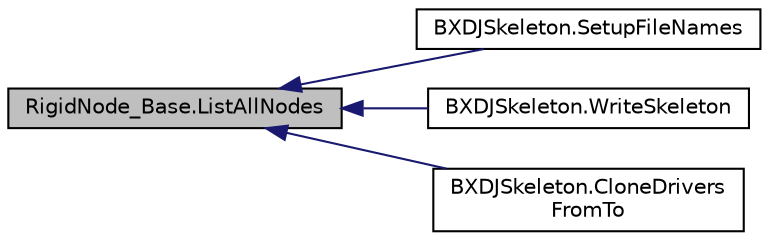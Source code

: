 digraph "RigidNode_Base.ListAllNodes"
{
  edge [fontname="Helvetica",fontsize="10",labelfontname="Helvetica",labelfontsize="10"];
  node [fontname="Helvetica",fontsize="10",shape=record];
  rankdir="LR";
  Node16 [label="RigidNode_Base.ListAllNodes",height=0.2,width=0.4,color="black", fillcolor="grey75", style="filled", fontcolor="black"];
  Node16 -> Node17 [dir="back",color="midnightblue",fontsize="10",style="solid",fontname="Helvetica"];
  Node17 [label="BXDJSkeleton.SetupFileNames",height=0.2,width=0.4,color="black", fillcolor="white", style="filled",URL="$class_b_x_d_j_skeleton.html#abe03be6363ab87421b757bb83bf81d39",tooltip="Ensures that every node is assigned a model file name by assigning all nodes without a file name a ge..."];
  Node16 -> Node18 [dir="back",color="midnightblue",fontsize="10",style="solid",fontname="Helvetica"];
  Node18 [label="BXDJSkeleton.WriteSkeleton",height=0.2,width=0.4,color="black", fillcolor="white", style="filled",URL="$class_b_x_d_j_skeleton.html#a51284ed9f19393c90ac2fb0f854880f4",tooltip="Writes out the skeleton file for the skeleton with the base provided to the path provided. "];
  Node16 -> Node19 [dir="back",color="midnightblue",fontsize="10",style="solid",fontname="Helvetica"];
  Node19 [label="BXDJSkeleton.CloneDrivers\lFromTo",height=0.2,width=0.4,color="black", fillcolor="white", style="filled",URL="$class_b_x_d_j_skeleton.html#a4db96cff0567e816d0f1c29426e0e70b",tooltip="Clones joint settings for matching skeletal joints from one skeleton to the other. This does not overwrite existing joint drivers. "];
}
